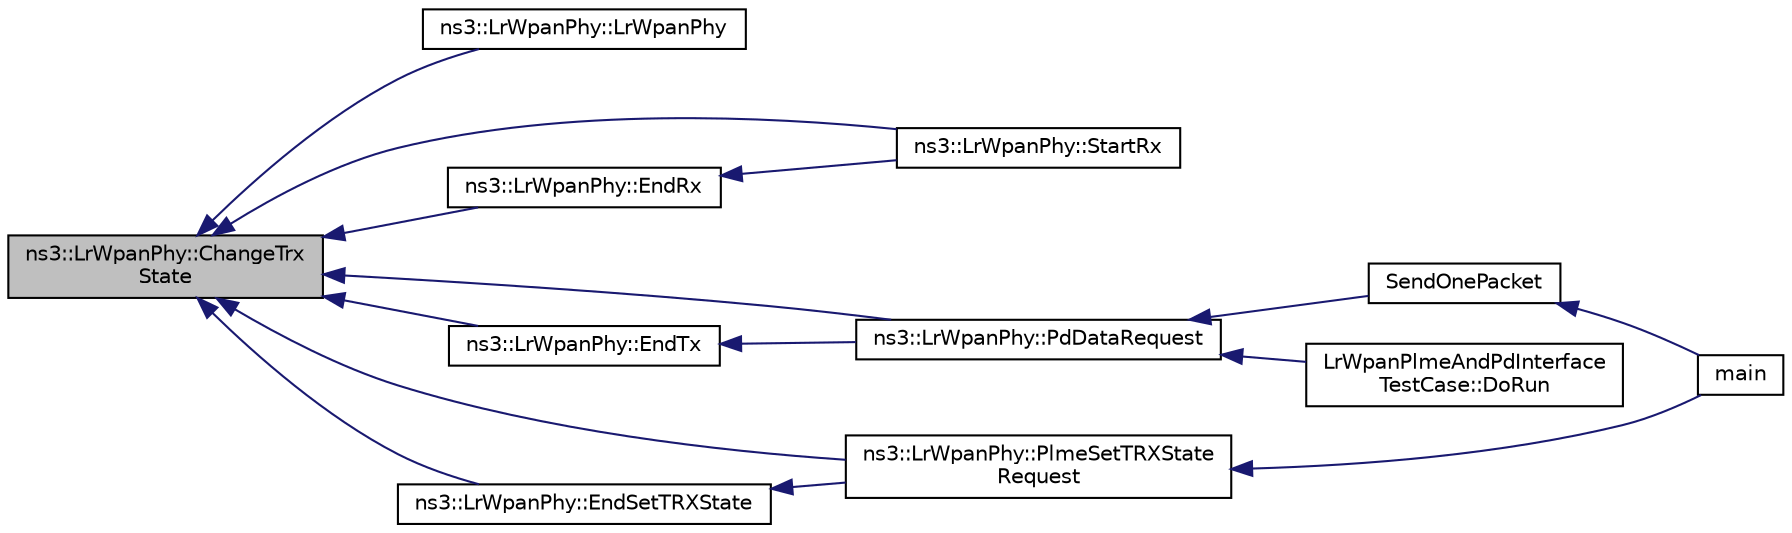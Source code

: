 digraph "ns3::LrWpanPhy::ChangeTrxState"
{
  edge [fontname="Helvetica",fontsize="10",labelfontname="Helvetica",labelfontsize="10"];
  node [fontname="Helvetica",fontsize="10",shape=record];
  rankdir="LR";
  Node1 [label="ns3::LrWpanPhy::ChangeTrx\lState",height=0.2,width=0.4,color="black", fillcolor="grey75", style="filled", fontcolor="black"];
  Node1 -> Node2 [dir="back",color="midnightblue",fontsize="10",style="solid"];
  Node2 [label="ns3::LrWpanPhy::LrWpanPhy",height=0.2,width=0.4,color="black", fillcolor="white", style="filled",URL="$d6/d61/classns3_1_1LrWpanPhy.html#a93412f30a30d144978857a5205c55b7b"];
  Node1 -> Node3 [dir="back",color="midnightblue",fontsize="10",style="solid"];
  Node3 [label="ns3::LrWpanPhy::StartRx",height=0.2,width=0.4,color="black", fillcolor="white", style="filled",URL="$d6/d61/classns3_1_1LrWpanPhy.html#a0009842c2fb1be73d1ad437ca0e28b73"];
  Node1 -> Node4 [dir="back",color="midnightblue",fontsize="10",style="solid"];
  Node4 [label="ns3::LrWpanPhy::EndRx",height=0.2,width=0.4,color="black", fillcolor="white", style="filled",URL="$d6/d61/classns3_1_1LrWpanPhy.html#a3a6d92e9b81bb3209b990e6ab12f37b3"];
  Node4 -> Node3 [dir="back",color="midnightblue",fontsize="10",style="solid"];
  Node1 -> Node5 [dir="back",color="midnightblue",fontsize="10",style="solid"];
  Node5 [label="ns3::LrWpanPhy::PdDataRequest",height=0.2,width=0.4,color="black", fillcolor="white", style="filled",URL="$d6/d61/classns3_1_1LrWpanPhy.html#a44d119b7c56658e97c99d9524e42f48f"];
  Node5 -> Node6 [dir="back",color="midnightblue",fontsize="10",style="solid"];
  Node6 [label="SendOnePacket",height=0.2,width=0.4,color="black", fillcolor="white", style="filled",URL="$d9/d2b/lr-wpan-phy-test_8cc.html#a297aa23c603d090d628885484e785ebf"];
  Node6 -> Node7 [dir="back",color="midnightblue",fontsize="10",style="solid"];
  Node7 [label="main",height=0.2,width=0.4,color="black", fillcolor="white", style="filled",URL="$d9/d2b/lr-wpan-phy-test_8cc.html#a0ddf1224851353fc92bfbff6f499fa97"];
  Node5 -> Node8 [dir="back",color="midnightblue",fontsize="10",style="solid"];
  Node8 [label="LrWpanPlmeAndPdInterface\lTestCase::DoRun",height=0.2,width=0.4,color="black", fillcolor="white", style="filled",URL="$d6/d9f/classLrWpanPlmeAndPdInterfaceTestCase.html#a2d79b8be9839f74b689ac04a8c5e18ce",tooltip="Implementation to actually run this TestCase. "];
  Node1 -> Node9 [dir="back",color="midnightblue",fontsize="10",style="solid"];
  Node9 [label="ns3::LrWpanPhy::PlmeSetTRXState\lRequest",height=0.2,width=0.4,color="black", fillcolor="white", style="filled",URL="$d6/d61/classns3_1_1LrWpanPhy.html#a250bd133e6781745e652c8f3a3c7badc"];
  Node9 -> Node7 [dir="back",color="midnightblue",fontsize="10",style="solid"];
  Node1 -> Node10 [dir="back",color="midnightblue",fontsize="10",style="solid"];
  Node10 [label="ns3::LrWpanPhy::EndSetTRXState",height=0.2,width=0.4,color="black", fillcolor="white", style="filled",URL="$d6/d61/classns3_1_1LrWpanPhy.html#ab240816e20a6d8c7916b5670ad65c492"];
  Node10 -> Node9 [dir="back",color="midnightblue",fontsize="10",style="solid"];
  Node1 -> Node11 [dir="back",color="midnightblue",fontsize="10",style="solid"];
  Node11 [label="ns3::LrWpanPhy::EndTx",height=0.2,width=0.4,color="black", fillcolor="white", style="filled",URL="$d6/d61/classns3_1_1LrWpanPhy.html#afbb3b6c22ee0925f9019b703c02d3ed3"];
  Node11 -> Node5 [dir="back",color="midnightblue",fontsize="10",style="solid"];
}
